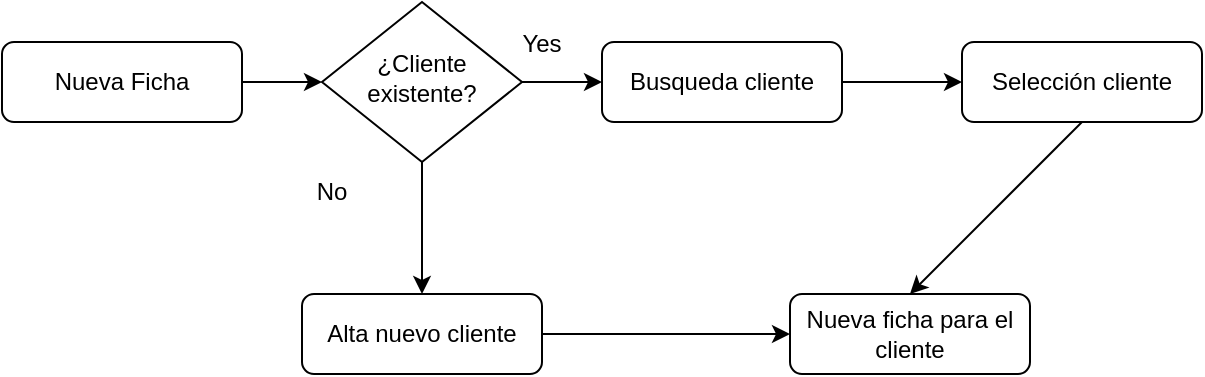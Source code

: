 <mxfile version="24.2.5" type="device">
  <diagram name="Página-1" id="9sRrH5bSTGNTWoGgger0">
    <mxGraphModel dx="1036" dy="606" grid="1" gridSize="10" guides="1" tooltips="1" connect="1" arrows="1" fold="1" page="1" pageScale="1" pageWidth="827" pageHeight="1169" math="0" shadow="0">
      <root>
        <mxCell id="0" />
        <mxCell id="1" parent="0" />
        <mxCell id="ZNnYSZDbvfm6u7jZ9py5-1" value="Nueva Ficha" style="rounded=1;whiteSpace=wrap;html=1;fontSize=12;glass=0;strokeWidth=1;shadow=0;" vertex="1" parent="1">
          <mxGeometry x="20" y="94" width="120" height="40" as="geometry" />
        </mxCell>
        <mxCell id="ZNnYSZDbvfm6u7jZ9py5-2" value="¿Cliente existente?" style="rhombus;whiteSpace=wrap;html=1;shadow=0;fontFamily=Helvetica;fontSize=12;align=center;strokeWidth=1;spacing=6;spacingTop=-4;" vertex="1" parent="1">
          <mxGeometry x="180" y="74" width="100" height="80" as="geometry" />
        </mxCell>
        <mxCell id="ZNnYSZDbvfm6u7jZ9py5-3" value="Busqueda cliente" style="rounded=1;whiteSpace=wrap;html=1;fontSize=12;glass=0;strokeWidth=1;shadow=0;" vertex="1" parent="1">
          <mxGeometry x="320" y="94" width="120" height="40" as="geometry" />
        </mxCell>
        <mxCell id="ZNnYSZDbvfm6u7jZ9py5-5" value="Selección cliente" style="rounded=1;whiteSpace=wrap;html=1;fontSize=12;glass=0;strokeWidth=1;shadow=0;" vertex="1" parent="1">
          <mxGeometry x="500" y="94" width="120" height="40" as="geometry" />
        </mxCell>
        <mxCell id="ZNnYSZDbvfm6u7jZ9py5-6" value="Alta nuevo cliente" style="rounded=1;whiteSpace=wrap;html=1;fontSize=12;glass=0;strokeWidth=1;shadow=0;" vertex="1" parent="1">
          <mxGeometry x="170" y="220" width="120" height="40" as="geometry" />
        </mxCell>
        <mxCell id="ZNnYSZDbvfm6u7jZ9py5-7" value="Nueva ficha para el cliente" style="rounded=1;whiteSpace=wrap;html=1;fontSize=12;glass=0;strokeWidth=1;shadow=0;" vertex="1" parent="1">
          <mxGeometry x="414" y="220" width="120" height="40" as="geometry" />
        </mxCell>
        <mxCell id="ZNnYSZDbvfm6u7jZ9py5-8" value="" style="endArrow=classic;html=1;rounded=0;exitX=1;exitY=0.5;exitDx=0;exitDy=0;entryX=0;entryY=0.5;entryDx=0;entryDy=0;" edge="1" parent="1" source="ZNnYSZDbvfm6u7jZ9py5-1" target="ZNnYSZDbvfm6u7jZ9py5-2">
          <mxGeometry width="50" height="50" relative="1" as="geometry">
            <mxPoint x="390" y="340" as="sourcePoint" />
            <mxPoint x="440" y="290" as="targetPoint" />
          </mxGeometry>
        </mxCell>
        <mxCell id="ZNnYSZDbvfm6u7jZ9py5-9" value="" style="endArrow=classic;html=1;rounded=0;entryX=0;entryY=0.5;entryDx=0;entryDy=0;" edge="1" parent="1" target="ZNnYSZDbvfm6u7jZ9py5-3">
          <mxGeometry width="50" height="50" relative="1" as="geometry">
            <mxPoint x="280" y="114" as="sourcePoint" />
            <mxPoint x="190" y="124" as="targetPoint" />
          </mxGeometry>
        </mxCell>
        <mxCell id="ZNnYSZDbvfm6u7jZ9py5-10" value="Yes" style="text;html=1;align=center;verticalAlign=middle;whiteSpace=wrap;rounded=0;" vertex="1" parent="1">
          <mxGeometry x="230" y="80" width="120" height="30" as="geometry" />
        </mxCell>
        <mxCell id="ZNnYSZDbvfm6u7jZ9py5-11" value="No" style="text;html=1;align=center;verticalAlign=middle;whiteSpace=wrap;rounded=0;" vertex="1" parent="1">
          <mxGeometry x="150" y="154" width="70" height="30" as="geometry" />
        </mxCell>
        <mxCell id="ZNnYSZDbvfm6u7jZ9py5-12" value="" style="endArrow=classic;html=1;rounded=0;exitX=0.5;exitY=1;exitDx=0;exitDy=0;entryX=0.5;entryY=0;entryDx=0;entryDy=0;" edge="1" parent="1" source="ZNnYSZDbvfm6u7jZ9py5-2" target="ZNnYSZDbvfm6u7jZ9py5-6">
          <mxGeometry width="50" height="50" relative="1" as="geometry">
            <mxPoint x="390" y="340" as="sourcePoint" />
            <mxPoint x="440" y="290" as="targetPoint" />
          </mxGeometry>
        </mxCell>
        <mxCell id="ZNnYSZDbvfm6u7jZ9py5-13" value="" style="endArrow=classic;html=1;rounded=0;exitX=1;exitY=0.5;exitDx=0;exitDy=0;entryX=0;entryY=0.5;entryDx=0;entryDy=0;" edge="1" parent="1" source="ZNnYSZDbvfm6u7jZ9py5-6" target="ZNnYSZDbvfm6u7jZ9py5-7">
          <mxGeometry width="50" height="50" relative="1" as="geometry">
            <mxPoint x="390" y="340" as="sourcePoint" />
            <mxPoint x="440" y="290" as="targetPoint" />
          </mxGeometry>
        </mxCell>
        <mxCell id="ZNnYSZDbvfm6u7jZ9py5-14" value="" style="endArrow=classic;html=1;rounded=0;exitX=1;exitY=0.5;exitDx=0;exitDy=0;entryX=0;entryY=0.5;entryDx=0;entryDy=0;" edge="1" parent="1" source="ZNnYSZDbvfm6u7jZ9py5-3" target="ZNnYSZDbvfm6u7jZ9py5-5">
          <mxGeometry width="50" height="50" relative="1" as="geometry">
            <mxPoint x="390" y="340" as="sourcePoint" />
            <mxPoint x="440" y="290" as="targetPoint" />
          </mxGeometry>
        </mxCell>
        <mxCell id="ZNnYSZDbvfm6u7jZ9py5-15" value="" style="endArrow=classic;html=1;rounded=0;exitX=0.5;exitY=1;exitDx=0;exitDy=0;entryX=0.5;entryY=0;entryDx=0;entryDy=0;" edge="1" parent="1" source="ZNnYSZDbvfm6u7jZ9py5-5" target="ZNnYSZDbvfm6u7jZ9py5-7">
          <mxGeometry width="50" height="50" relative="1" as="geometry">
            <mxPoint x="390" y="340" as="sourcePoint" />
            <mxPoint x="440" y="290" as="targetPoint" />
          </mxGeometry>
        </mxCell>
      </root>
    </mxGraphModel>
  </diagram>
</mxfile>
